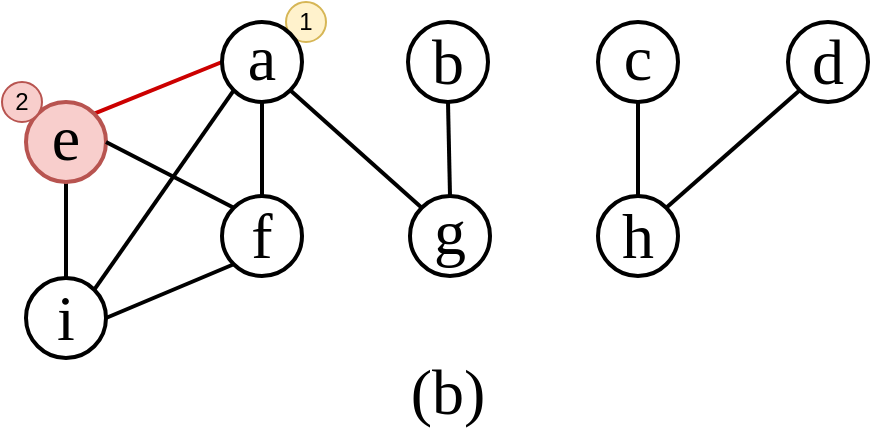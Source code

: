 <mxfile version="20.3.0" type="device"><diagram id="Kx9RLVFGo41pSHv8BL_H" name="Page-1"><mxGraphModel dx="233" dy="300" grid="1" gridSize="10" guides="1" tooltips="1" connect="1" arrows="1" fold="1" page="1" pageScale="1" pageWidth="850" pageHeight="1100" math="0" shadow="0"><root><mxCell id="0"/><mxCell id="1" parent="0"/><mxCell id="qUb60jhbyAS9DS-Hs8rL-19" value="" style="group" parent="1" vertex="1" connectable="0"><mxGeometry x="40" y="40" width="445" height="210" as="geometry"/></mxCell><mxCell id="eeXSzk9cP0k9EHP_tW10-25" style="edgeStyle=none;rounded=0;orthogonalLoop=1;jettySize=auto;html=1;exitX=0;exitY=0.5;exitDx=0;exitDy=0;entryX=1;entryY=0;entryDx=0;entryDy=0;strokeWidth=2;fontFamily=Times New Roman;fontSize=32;endArrow=none;endFill=0;strokeColor=#CC0000;" parent="qUb60jhbyAS9DS-Hs8rL-19" source="eeXSzk9cP0k9EHP_tW10-11" target="eeXSzk9cP0k9EHP_tW10-15" edge="1"><mxGeometry relative="1" as="geometry"/></mxCell><mxCell id="eeXSzk9cP0k9EHP_tW10-26" style="edgeStyle=none;rounded=0;orthogonalLoop=1;jettySize=auto;html=1;exitX=0.5;exitY=1;exitDx=0;exitDy=0;entryX=0.5;entryY=0;entryDx=0;entryDy=0;strokeWidth=2;fontFamily=Times New Roman;fontSize=32;endArrow=none;endFill=0;strokeColor=#000000;" parent="qUb60jhbyAS9DS-Hs8rL-19" source="eeXSzk9cP0k9EHP_tW10-11" target="eeXSzk9cP0k9EHP_tW10-16" edge="1"><mxGeometry relative="1" as="geometry"/></mxCell><mxCell id="eeXSzk9cP0k9EHP_tW10-24" style="edgeStyle=none;rounded=0;orthogonalLoop=1;jettySize=auto;html=1;exitX=1;exitY=0;exitDx=0;exitDy=0;entryX=0;entryY=1;entryDx=0;entryDy=0;strokeWidth=2;fontFamily=Times New Roman;fontSize=32;endArrow=none;endFill=0;strokeColor=#000000;" parent="qUb60jhbyAS9DS-Hs8rL-19" source="eeXSzk9cP0k9EHP_tW10-19" target="eeXSzk9cP0k9EHP_tW10-11" edge="1"><mxGeometry relative="1" as="geometry"/></mxCell><mxCell id="eeXSzk9cP0k9EHP_tW10-22" style="edgeStyle=none;rounded=0;orthogonalLoop=1;jettySize=auto;html=1;exitX=0.5;exitY=1;exitDx=0;exitDy=0;entryX=0.5;entryY=0;entryDx=0;entryDy=0;strokeWidth=2;fontFamily=Times New Roman;fontSize=32;endArrow=none;endFill=0;strokeColor=#000000;" parent="qUb60jhbyAS9DS-Hs8rL-19" source="eeXSzk9cP0k9EHP_tW10-15" target="eeXSzk9cP0k9EHP_tW10-19" edge="1"><mxGeometry relative="1" as="geometry"/></mxCell><mxCell id="qUb60jhbyAS9DS-Hs8rL-1" value="1" style="ellipse;whiteSpace=wrap;html=1;aspect=fixed;fillColor=#fff2cc;strokeColor=#d6b656;container=0;" parent="qUb60jhbyAS9DS-Hs8rL-19" vertex="1"><mxGeometry x="142" width="20" height="20" as="geometry"/></mxCell><mxCell id="eeXSzk9cP0k9EHP_tW10-11" value="a" style="ellipse;whiteSpace=wrap;html=1;aspect=fixed;strokeWidth=2;fontFamily=Times New Roman;fontSize=32;spacingTop=-5;container=0;" parent="qUb60jhbyAS9DS-Hs8rL-19" vertex="1"><mxGeometry x="110" y="10" width="40" height="40" as="geometry"/></mxCell><mxCell id="eeXSzk9cP0k9EHP_tW10-12" value="b" style="ellipse;whiteSpace=wrap;html=1;aspect=fixed;strokeWidth=2;fontFamily=Times New Roman;fontSize=32;container=0;" parent="qUb60jhbyAS9DS-Hs8rL-19" vertex="1"><mxGeometry x="203" y="10" width="40" height="40" as="geometry"/></mxCell><mxCell id="eeXSzk9cP0k9EHP_tW10-13" value="c" style="ellipse;whiteSpace=wrap;html=1;aspect=fixed;strokeWidth=2;fontFamily=Times New Roman;fontSize=32;spacingTop=-5;container=0;" parent="qUb60jhbyAS9DS-Hs8rL-19" vertex="1"><mxGeometry x="298" y="10" width="40" height="40" as="geometry"/></mxCell><mxCell id="eeXSzk9cP0k9EHP_tW10-14" value="d" style="ellipse;whiteSpace=wrap;html=1;aspect=fixed;strokeWidth=2;fontFamily=Times New Roman;fontSize=32;container=0;" parent="qUb60jhbyAS9DS-Hs8rL-19" vertex="1"><mxGeometry x="393" y="10" width="40" height="40" as="geometry"/></mxCell><mxCell id="eeXSzk9cP0k9EHP_tW10-15" value="e" style="ellipse;whiteSpace=wrap;html=1;aspect=fixed;strokeWidth=2;fontFamily=Times New Roman;fontSize=32;spacingTop=-5;container=0;fillColor=#f8cecc;strokeColor=#b85450;" parent="qUb60jhbyAS9DS-Hs8rL-19" vertex="1"><mxGeometry x="12" y="50" width="40" height="40" as="geometry"/></mxCell><mxCell id="eeXSzk9cP0k9EHP_tW10-16" value="f" style="ellipse;whiteSpace=wrap;html=1;aspect=fixed;strokeWidth=2;fontFamily=Times New Roman;fontSize=32;container=0;" parent="qUb60jhbyAS9DS-Hs8rL-19" vertex="1"><mxGeometry x="110" y="97" width="40" height="40" as="geometry"/></mxCell><mxCell id="eeXSzk9cP0k9EHP_tW10-20" style="rounded=0;orthogonalLoop=1;jettySize=auto;html=1;exitX=1;exitY=0.5;exitDx=0;exitDy=0;entryX=0;entryY=0;entryDx=0;entryDy=0;fontFamily=Times New Roman;fontSize=32;strokeWidth=2;endArrow=none;endFill=0;strokeColor=#000000;" parent="qUb60jhbyAS9DS-Hs8rL-19" source="eeXSzk9cP0k9EHP_tW10-15" target="eeXSzk9cP0k9EHP_tW10-16" edge="1"><mxGeometry relative="1" as="geometry"/></mxCell><mxCell id="eeXSzk9cP0k9EHP_tW10-28" style="edgeStyle=none;rounded=0;orthogonalLoop=1;jettySize=auto;html=1;exitX=0.5;exitY=0;exitDx=0;exitDy=0;entryX=0.5;entryY=1;entryDx=0;entryDy=0;strokeWidth=2;fontFamily=Times New Roman;fontSize=32;endArrow=none;endFill=0;strokeColor=#000000;" parent="qUb60jhbyAS9DS-Hs8rL-19" source="eeXSzk9cP0k9EHP_tW10-17" target="eeXSzk9cP0k9EHP_tW10-12" edge="1"><mxGeometry relative="1" as="geometry"/></mxCell><mxCell id="eeXSzk9cP0k9EHP_tW10-17" value="g" style="ellipse;whiteSpace=wrap;html=1;aspect=fixed;strokeWidth=2;fontFamily=Times New Roman;fontSize=32;spacingTop=-5;container=0;" parent="qUb60jhbyAS9DS-Hs8rL-19" vertex="1"><mxGeometry x="204" y="97" width="40" height="40" as="geometry"/></mxCell><mxCell id="eeXSzk9cP0k9EHP_tW10-27" style="edgeStyle=none;rounded=0;orthogonalLoop=1;jettySize=auto;html=1;exitX=1;exitY=1;exitDx=0;exitDy=0;entryX=0;entryY=0;entryDx=0;entryDy=0;strokeWidth=2;fontFamily=Times New Roman;fontSize=32;endArrow=none;endFill=0;strokeColor=#000000;" parent="qUb60jhbyAS9DS-Hs8rL-19" source="eeXSzk9cP0k9EHP_tW10-11" target="eeXSzk9cP0k9EHP_tW10-17" edge="1"><mxGeometry relative="1" as="geometry"/></mxCell><mxCell id="eeXSzk9cP0k9EHP_tW10-30" style="edgeStyle=none;rounded=0;orthogonalLoop=1;jettySize=auto;html=1;exitX=1;exitY=0;exitDx=0;exitDy=0;entryX=0;entryY=1;entryDx=0;entryDy=0;strokeWidth=2;fontFamily=Times New Roman;fontSize=32;endArrow=none;endFill=0;" parent="qUb60jhbyAS9DS-Hs8rL-19" source="eeXSzk9cP0k9EHP_tW10-18" target="eeXSzk9cP0k9EHP_tW10-14" edge="1"><mxGeometry relative="1" as="geometry"/></mxCell><mxCell id="eeXSzk9cP0k9EHP_tW10-18" value="h" style="ellipse;whiteSpace=wrap;html=1;aspect=fixed;strokeWidth=2;fontFamily=Times New Roman;fontSize=32;container=0;" parent="qUb60jhbyAS9DS-Hs8rL-19" vertex="1"><mxGeometry x="298" y="97" width="40" height="40" as="geometry"/></mxCell><mxCell id="eeXSzk9cP0k9EHP_tW10-29" style="edgeStyle=none;rounded=0;orthogonalLoop=1;jettySize=auto;html=1;exitX=0.5;exitY=1;exitDx=0;exitDy=0;entryX=0.5;entryY=0;entryDx=0;entryDy=0;strokeWidth=2;fontFamily=Times New Roman;fontSize=32;endArrow=none;endFill=0;strokeColor=#000000;" parent="qUb60jhbyAS9DS-Hs8rL-19" source="eeXSzk9cP0k9EHP_tW10-13" target="eeXSzk9cP0k9EHP_tW10-18" edge="1"><mxGeometry relative="1" as="geometry"/></mxCell><mxCell id="eeXSzk9cP0k9EHP_tW10-23" style="edgeStyle=none;rounded=0;orthogonalLoop=1;jettySize=auto;html=1;exitX=1;exitY=0.5;exitDx=0;exitDy=0;entryX=0;entryY=1;entryDx=0;entryDy=0;strokeWidth=2;fontFamily=Times New Roman;fontSize=32;endArrow=none;endFill=0;strokeColor=#000000;" parent="qUb60jhbyAS9DS-Hs8rL-19" source="eeXSzk9cP0k9EHP_tW10-19" target="eeXSzk9cP0k9EHP_tW10-16" edge="1"><mxGeometry relative="1" as="geometry"/></mxCell><mxCell id="eeXSzk9cP0k9EHP_tW10-19" value="i" style="ellipse;whiteSpace=wrap;html=1;aspect=fixed;strokeWidth=2;fontFamily=Times New Roman;fontSize=32;container=0;" parent="qUb60jhbyAS9DS-Hs8rL-19" vertex="1"><mxGeometry x="12" y="138" width="40" height="40" as="geometry"/></mxCell><mxCell id="eeXSzk9cP0k9EHP_tW10-21" style="edgeStyle=none;rounded=0;orthogonalLoop=1;jettySize=auto;html=1;exitX=1;exitY=1;exitDx=0;exitDy=0;strokeWidth=2;fontFamily=Times New Roman;fontSize=32;endArrow=none;endFill=0;" parent="qUb60jhbyAS9DS-Hs8rL-19" source="eeXSzk9cP0k9EHP_tW10-15" target="eeXSzk9cP0k9EHP_tW10-15" edge="1"><mxGeometry relative="1" as="geometry"/></mxCell><mxCell id="eeXSzk9cP0k9EHP_tW10-31" value="(b)" style="text;html=1;strokeColor=none;fillColor=none;align=center;verticalAlign=middle;whiteSpace=wrap;rounded=0;strokeWidth=2;fontFamily=Times New Roman;fontSize=32;container=0;" parent="qUb60jhbyAS9DS-Hs8rL-19" vertex="1"><mxGeometry x="13" y="180" width="420" height="30" as="geometry"/></mxCell><mxCell id="qUb60jhbyAS9DS-Hs8rL-11" value="2" style="ellipse;whiteSpace=wrap;html=1;aspect=fixed;fillColor=#f8cecc;strokeColor=#b85450;container=0;" parent="qUb60jhbyAS9DS-Hs8rL-19" vertex="1"><mxGeometry y="40" width="20" height="20" as="geometry"/></mxCell></root></mxGraphModel></diagram></mxfile>
